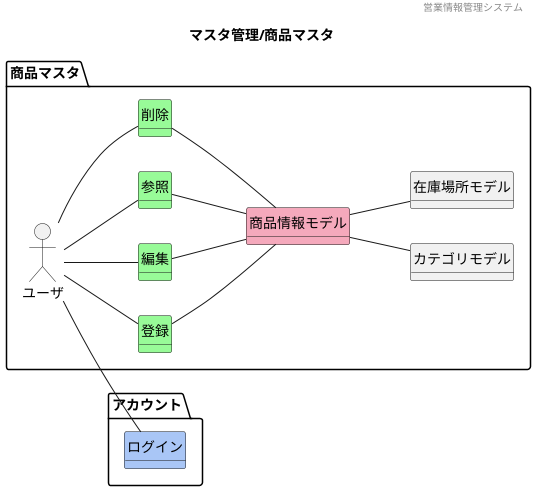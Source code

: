 @startuml images/マスタ管理/商品マスタ
' ヘッダー
header 営業情報管理システム
' タイトル
title マスタ管理/商品マスタ
' 
hide circle
' 
hide method
left to right direction

package "アカウント"{
    class "ログイン" #A9C6F6
}

package "商品マスタ" {
    'ユーザや外部システム
    mix_actor "ユーザ"
    class "登録" #98fb98
    class "編集" #98fb98
    class "参照" #98fb98
    class "削除" #98fb98
    ' メインのモデルは赤
    class "商品情報モデル" #F5A9BC 
    class "カテゴリモデル"

    'モデル同士の関係
    ユーザ -- 参照
    ユーザ -- 登録
    ユーザ -- 編集
    ユーザ -- 削除
    参照 -- 商品情報モデル
    登録 -- 商品情報モデル 
    編集 -- 商品情報モデル 
    削除 -- 商品情報モデル
    商品情報モデル -- カテゴリモデル 
    商品情報モデル -- 在庫場所モデル
    
    'ドメインクラスの属性

}



ユーザ -- ログイン

@enduml